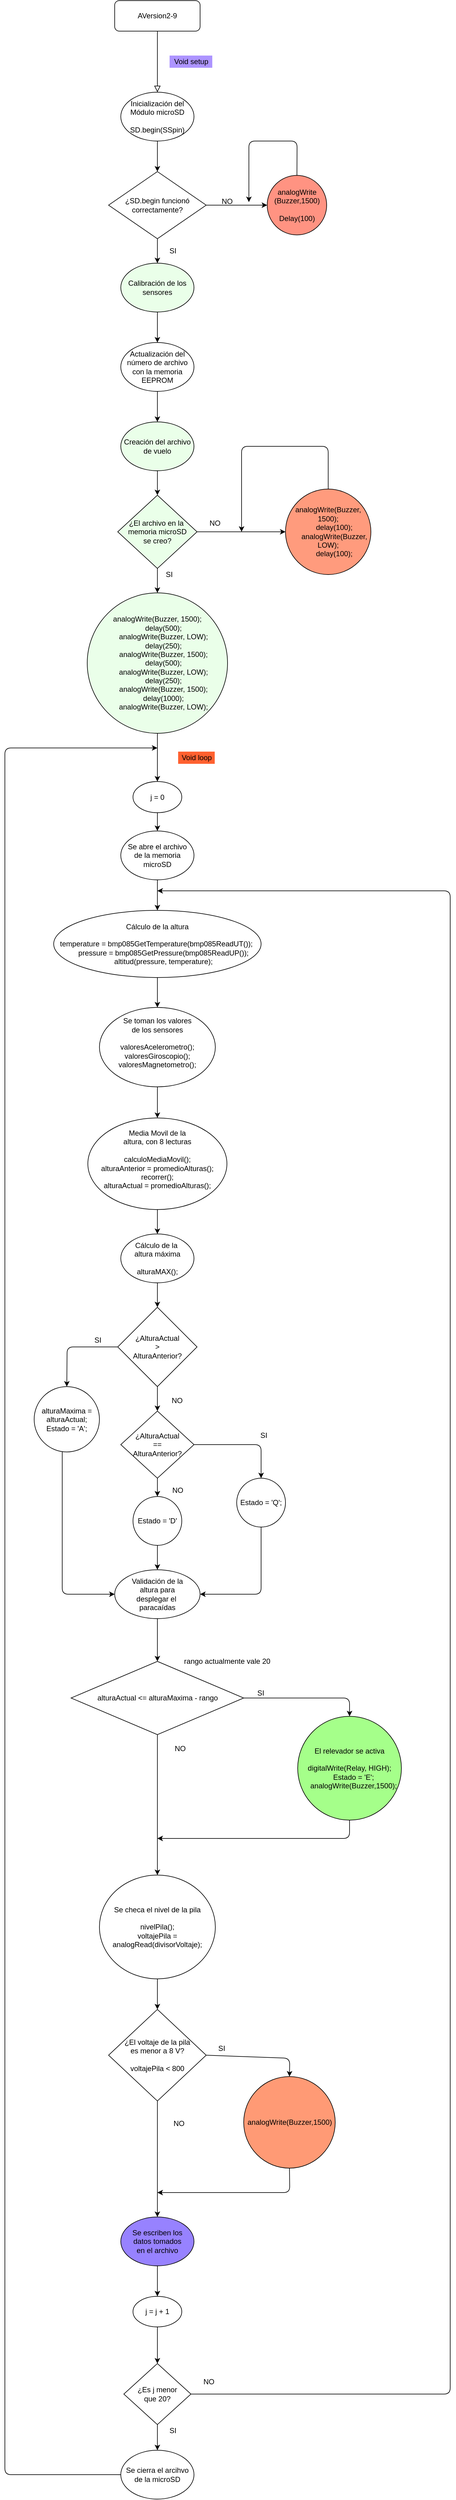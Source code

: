 <mxfile version="12.9.3" type="device"><diagram id="C5RBs43oDa-KdzZeNtuy" name="Page-1"><mxGraphModel dx="1935" dy="510" grid="1" gridSize="10" guides="1" tooltips="1" connect="1" arrows="1" fold="1" page="1" pageScale="1" pageWidth="827" pageHeight="1169" math="0" shadow="0"><root><mxCell id="WIyWlLk6GJQsqaUBKTNV-0"/><mxCell id="WIyWlLk6GJQsqaUBKTNV-1" parent="WIyWlLk6GJQsqaUBKTNV-0"/><mxCell id="WIyWlLk6GJQsqaUBKTNV-2" value="" style="rounded=0;html=1;jettySize=auto;orthogonalLoop=1;fontSize=11;endArrow=block;endFill=0;endSize=8;strokeWidth=1;shadow=0;labelBackgroundColor=none;edgeStyle=orthogonalEdgeStyle;entryX=0.5;entryY=0;entryDx=0;entryDy=0;" parent="WIyWlLk6GJQsqaUBKTNV-1" source="WIyWlLk6GJQsqaUBKTNV-3" target="yHMhaq5Iw6alhSPbs9DJ-1" edge="1"><mxGeometry relative="1" as="geometry"><mxPoint x="220" y="170" as="targetPoint"/></mxGeometry></mxCell><mxCell id="WIyWlLk6GJQsqaUBKTNV-3" value="AVersion2-9" style="rounded=1;whiteSpace=wrap;html=1;fontSize=12;glass=0;strokeWidth=1;shadow=0;" parent="WIyWlLk6GJQsqaUBKTNV-1" vertex="1"><mxGeometry x="150" y="40" width="140" height="50" as="geometry"/></mxCell><mxCell id="yHMhaq5Iw6alhSPbs9DJ-1" value="Inicialización del Módulo microSD&lt;br&gt;&lt;br&gt;SD.begin(SSpin)" style="ellipse;whiteSpace=wrap;html=1;" vertex="1" parent="WIyWlLk6GJQsqaUBKTNV-1"><mxGeometry x="160" y="190" width="120" height="80" as="geometry"/></mxCell><mxCell id="yHMhaq5Iw6alhSPbs9DJ-4" value="Void setup" style="text;html=1;align=center;verticalAlign=middle;resizable=0;points=[];autosize=1;fillColor=#AD94FF;" vertex="1" parent="WIyWlLk6GJQsqaUBKTNV-1"><mxGeometry x="240" y="130" width="70" height="20" as="geometry"/></mxCell><mxCell id="yHMhaq5Iw6alhSPbs9DJ-5" value="¿SD.begin funcionó correctamente?" style="rhombus;whiteSpace=wrap;html=1;" vertex="1" parent="WIyWlLk6GJQsqaUBKTNV-1"><mxGeometry x="140" y="320" width="160" height="110" as="geometry"/></mxCell><mxCell id="yHMhaq5Iw6alhSPbs9DJ-6" value="" style="endArrow=classic;html=1;" edge="1" parent="WIyWlLk6GJQsqaUBKTNV-1" source="yHMhaq5Iw6alhSPbs9DJ-1" target="yHMhaq5Iw6alhSPbs9DJ-5"><mxGeometry width="50" height="50" relative="1" as="geometry"><mxPoint x="320" y="280" as="sourcePoint"/><mxPoint x="370" y="230" as="targetPoint"/></mxGeometry></mxCell><mxCell id="yHMhaq5Iw6alhSPbs9DJ-7" value="analogWrite&lt;br&gt;(Buzzer,1500)&lt;br&gt;&lt;br&gt;Delay(100)" style="ellipse;whiteSpace=wrap;html=1;aspect=fixed;fillColor=#FF9382;" vertex="1" parent="WIyWlLk6GJQsqaUBKTNV-1"><mxGeometry x="400" y="326.25" width="97.5" height="97.5" as="geometry"/></mxCell><mxCell id="yHMhaq5Iw6alhSPbs9DJ-8" value="" style="endArrow=classic;html=1;exitX=1;exitY=0.5;exitDx=0;exitDy=0;entryX=0;entryY=0.5;entryDx=0;entryDy=0;" edge="1" parent="WIyWlLk6GJQsqaUBKTNV-1" source="yHMhaq5Iw6alhSPbs9DJ-5" target="yHMhaq5Iw6alhSPbs9DJ-7"><mxGeometry width="50" height="50" relative="1" as="geometry"><mxPoint x="320" y="460" as="sourcePoint"/><mxPoint x="370" y="410" as="targetPoint"/></mxGeometry></mxCell><mxCell id="yHMhaq5Iw6alhSPbs9DJ-9" value="NO" style="text;html=1;align=center;verticalAlign=middle;resizable=0;points=[];autosize=1;" vertex="1" parent="WIyWlLk6GJQsqaUBKTNV-1"><mxGeometry x="319" y="359" width="30" height="20" as="geometry"/></mxCell><mxCell id="yHMhaq5Iw6alhSPbs9DJ-14" value="" style="endArrow=classic;html=1;exitX=0.5;exitY=0;exitDx=0;exitDy=0;" edge="1" parent="WIyWlLk6GJQsqaUBKTNV-1" source="yHMhaq5Iw6alhSPbs9DJ-7"><mxGeometry width="50" height="50" relative="1" as="geometry"><mxPoint x="370" y="290" as="sourcePoint"/><mxPoint x="370" y="370" as="targetPoint"/><Array as="points"><mxPoint x="449" y="270"/><mxPoint x="370" y="270"/></Array></mxGeometry></mxCell><mxCell id="yHMhaq5Iw6alhSPbs9DJ-61" value="" style="edgeStyle=orthogonalEdgeStyle;rounded=0;orthogonalLoop=1;jettySize=auto;html=1;" edge="1" parent="WIyWlLk6GJQsqaUBKTNV-1" source="yHMhaq5Iw6alhSPbs9DJ-16" target="yHMhaq5Iw6alhSPbs9DJ-59"><mxGeometry relative="1" as="geometry"/></mxCell><mxCell id="yHMhaq5Iw6alhSPbs9DJ-16" value="Calibración de los&lt;br&gt;sensores" style="ellipse;whiteSpace=wrap;html=1;fillColor=#EAFFE9;" vertex="1" parent="WIyWlLk6GJQsqaUBKTNV-1"><mxGeometry x="160" y="470" width="120" height="80" as="geometry"/></mxCell><mxCell id="yHMhaq5Iw6alhSPbs9DJ-17" value="" style="endArrow=classic;html=1;exitX=0.5;exitY=1;exitDx=0;exitDy=0;entryX=0.5;entryY=0;entryDx=0;entryDy=0;" edge="1" parent="WIyWlLk6GJQsqaUBKTNV-1" source="yHMhaq5Iw6alhSPbs9DJ-5" target="yHMhaq5Iw6alhSPbs9DJ-16"><mxGeometry width="50" height="50" relative="1" as="geometry"><mxPoint x="320" y="510" as="sourcePoint"/><mxPoint x="370" y="460" as="targetPoint"/></mxGeometry></mxCell><mxCell id="yHMhaq5Iw6alhSPbs9DJ-18" value="Creación del archivo&lt;br&gt;de vuelo" style="ellipse;whiteSpace=wrap;html=1;fillColor=#EAFFE9;" vertex="1" parent="WIyWlLk6GJQsqaUBKTNV-1"><mxGeometry x="160" y="730" width="120" height="80" as="geometry"/></mxCell><mxCell id="yHMhaq5Iw6alhSPbs9DJ-20" value="SI" style="text;html=1;align=center;verticalAlign=middle;resizable=0;points=[];autosize=1;" vertex="1" parent="WIyWlLk6GJQsqaUBKTNV-1"><mxGeometry x="230" y="440" width="30" height="20" as="geometry"/></mxCell><mxCell id="yHMhaq5Iw6alhSPbs9DJ-21" value="¿El archivo en la&amp;nbsp;&lt;br&gt;memoria microSD&lt;br&gt;se creo?" style="rhombus;whiteSpace=wrap;html=1;fillColor=#EAFFE9;" vertex="1" parent="WIyWlLk6GJQsqaUBKTNV-1"><mxGeometry x="155" y="850" width="130" height="120" as="geometry"/></mxCell><mxCell id="yHMhaq5Iw6alhSPbs9DJ-22" value="" style="endArrow=classic;html=1;exitX=0.5;exitY=1;exitDx=0;exitDy=0;entryX=0.5;entryY=0;entryDx=0;entryDy=0;" edge="1" parent="WIyWlLk6GJQsqaUBKTNV-1" source="yHMhaq5Iw6alhSPbs9DJ-18" target="yHMhaq5Iw6alhSPbs9DJ-21"><mxGeometry width="50" height="50" relative="1" as="geometry"><mxPoint x="320" y="860" as="sourcePoint"/><mxPoint x="370" y="810" as="targetPoint"/></mxGeometry></mxCell><mxCell id="yHMhaq5Iw6alhSPbs9DJ-23" value="&lt;div&gt;analogWrite(Buzzer, 1500);&lt;/div&gt;&lt;div&gt;&amp;nbsp; &amp;nbsp; &amp;nbsp; delay(100);&lt;/div&gt;&lt;div&gt;&amp;nbsp; &amp;nbsp; &amp;nbsp; analogWrite(Buzzer, LOW);&lt;/div&gt;&lt;div&gt;&amp;nbsp; &amp;nbsp; &amp;nbsp; delay(100);&lt;/div&gt;" style="ellipse;whiteSpace=wrap;html=1;aspect=fixed;fillColor=#FF9B7D;" vertex="1" parent="WIyWlLk6GJQsqaUBKTNV-1"><mxGeometry x="430" y="840" width="140" height="140" as="geometry"/></mxCell><mxCell id="yHMhaq5Iw6alhSPbs9DJ-24" value="" style="endArrow=classic;html=1;exitX=1;exitY=0.5;exitDx=0;exitDy=0;entryX=0;entryY=0.5;entryDx=0;entryDy=0;" edge="1" parent="WIyWlLk6GJQsqaUBKTNV-1" source="yHMhaq5Iw6alhSPbs9DJ-21" target="yHMhaq5Iw6alhSPbs9DJ-23"><mxGeometry width="50" height="50" relative="1" as="geometry"><mxPoint x="320" y="930" as="sourcePoint"/><mxPoint x="414" y="910" as="targetPoint"/></mxGeometry></mxCell><mxCell id="yHMhaq5Iw6alhSPbs9DJ-25" value="NO" style="text;html=1;align=center;verticalAlign=middle;resizable=0;points=[];autosize=1;" vertex="1" parent="WIyWlLk6GJQsqaUBKTNV-1"><mxGeometry x="299" y="886" width="30" height="20" as="geometry"/></mxCell><mxCell id="yHMhaq5Iw6alhSPbs9DJ-28" value="" style="endArrow=classic;html=1;exitX=0.5;exitY=0;exitDx=0;exitDy=0;" edge="1" parent="WIyWlLk6GJQsqaUBKTNV-1" source="yHMhaq5Iw6alhSPbs9DJ-23"><mxGeometry width="50" height="50" relative="1" as="geometry"><mxPoint x="497.5" y="640" as="sourcePoint"/><mxPoint x="358" y="910" as="targetPoint"/><Array as="points"><mxPoint x="500" y="770"/><mxPoint x="358" y="770"/></Array></mxGeometry></mxCell><mxCell id="yHMhaq5Iw6alhSPbs9DJ-29" value="&lt;div&gt;analogWrite(Buzzer, 1500);&lt;/div&gt;&lt;div&gt;&amp;nbsp; &amp;nbsp; &amp;nbsp; delay(500);&lt;/div&gt;&lt;div&gt;&amp;nbsp; &amp;nbsp; &amp;nbsp; analogWrite(Buzzer, LOW);&lt;/div&gt;&lt;div&gt;&amp;nbsp; &amp;nbsp; &amp;nbsp; delay(250);&lt;/div&gt;&lt;div&gt;&amp;nbsp; &amp;nbsp; &amp;nbsp; analogWrite(Buzzer, 1500);&lt;/div&gt;&lt;div&gt;&amp;nbsp; &amp;nbsp; &amp;nbsp; delay(500);&lt;/div&gt;&lt;div&gt;&amp;nbsp; &amp;nbsp; &amp;nbsp; analogWrite(Buzzer, LOW);&lt;/div&gt;&lt;div&gt;&amp;nbsp; &amp;nbsp; &amp;nbsp; delay(250);&lt;/div&gt;&lt;div&gt;&amp;nbsp; &amp;nbsp; &amp;nbsp; analogWrite(Buzzer, 1500);&lt;/div&gt;&lt;div&gt;&amp;nbsp; &amp;nbsp; &amp;nbsp; delay(1000);&lt;/div&gt;&lt;div&gt;&amp;nbsp; &amp;nbsp; &amp;nbsp; analogWrite(Buzzer, LOW);&lt;/div&gt;" style="ellipse;whiteSpace=wrap;html=1;aspect=fixed;fillColor=#EAFFE9;" vertex="1" parent="WIyWlLk6GJQsqaUBKTNV-1"><mxGeometry x="105" y="1010" width="230" height="230" as="geometry"/></mxCell><mxCell id="yHMhaq5Iw6alhSPbs9DJ-30" value="" style="endArrow=classic;html=1;exitX=0.5;exitY=1;exitDx=0;exitDy=0;entryX=0.5;entryY=0;entryDx=0;entryDy=0;" edge="1" parent="WIyWlLk6GJQsqaUBKTNV-1" source="yHMhaq5Iw6alhSPbs9DJ-21" target="yHMhaq5Iw6alhSPbs9DJ-29"><mxGeometry width="50" height="50" relative="1" as="geometry"><mxPoint x="210" y="1100" as="sourcePoint"/><mxPoint x="260" y="1050" as="targetPoint"/></mxGeometry></mxCell><mxCell id="yHMhaq5Iw6alhSPbs9DJ-31" value="" style="endArrow=classic;html=1;exitX=0.5;exitY=1;exitDx=0;exitDy=0;entryX=0.5;entryY=0;entryDx=0;entryDy=0;" edge="1" parent="WIyWlLk6GJQsqaUBKTNV-1" source="yHMhaq5Iw6alhSPbs9DJ-36" target="yHMhaq5Iw6alhSPbs9DJ-35"><mxGeometry width="50" height="50" relative="1" as="geometry"><mxPoint x="210" y="1180" as="sourcePoint"/><mxPoint x="220" y="1350" as="targetPoint"/></mxGeometry></mxCell><mxCell id="yHMhaq5Iw6alhSPbs9DJ-32" value="Void loop" style="text;html=1;align=center;verticalAlign=middle;resizable=0;points=[];autosize=1;fillColor=#FF6130;" vertex="1" parent="WIyWlLk6GJQsqaUBKTNV-1"><mxGeometry x="254" y="1270" width="60" height="20" as="geometry"/></mxCell><mxCell id="yHMhaq5Iw6alhSPbs9DJ-35" value="Se abre el archivo&lt;br&gt;de la memoria&lt;br&gt;microSD" style="ellipse;whiteSpace=wrap;html=1;fillColor=#FFFFFF;" vertex="1" parent="WIyWlLk6GJQsqaUBKTNV-1"><mxGeometry x="160" y="1400" width="120" height="80" as="geometry"/></mxCell><mxCell id="yHMhaq5Iw6alhSPbs9DJ-36" value="j = 0" style="ellipse;whiteSpace=wrap;html=1;fillColor=#FFFFFF;" vertex="1" parent="WIyWlLk6GJQsqaUBKTNV-1"><mxGeometry x="180" y="1319" width="80" height="51" as="geometry"/></mxCell><mxCell id="yHMhaq5Iw6alhSPbs9DJ-37" value="" style="endArrow=classic;html=1;exitX=0.5;exitY=1;exitDx=0;exitDy=0;entryX=0.5;entryY=0;entryDx=0;entryDy=0;" edge="1" parent="WIyWlLk6GJQsqaUBKTNV-1" source="yHMhaq5Iw6alhSPbs9DJ-29" target="yHMhaq5Iw6alhSPbs9DJ-36"><mxGeometry width="50" height="50" relative="1" as="geometry"><mxPoint x="220" y="1250" as="sourcePoint"/><mxPoint x="220" y="1470" as="targetPoint"/></mxGeometry></mxCell><mxCell id="yHMhaq5Iw6alhSPbs9DJ-65" value="" style="edgeStyle=orthogonalEdgeStyle;rounded=0;orthogonalLoop=1;jettySize=auto;html=1;" edge="1" parent="WIyWlLk6GJQsqaUBKTNV-1" source="yHMhaq5Iw6alhSPbs9DJ-38" target="yHMhaq5Iw6alhSPbs9DJ-64"><mxGeometry relative="1" as="geometry"/></mxCell><mxCell id="yHMhaq5Iw6alhSPbs9DJ-38" value="Cálculo de la altura&lt;br&gt;&lt;br&gt;&lt;div&gt;temperature = bmp085GetTemperature(bmp085ReadUT());&amp;nbsp;&lt;/div&gt;&lt;div&gt;&amp;nbsp; &amp;nbsp; &amp;nbsp; pressure = bmp085GetPressure(bmp085ReadUP());&lt;/div&gt;&lt;div&gt;&amp;nbsp; &amp;nbsp; &amp;nbsp; altitud(pressure, temperature);&lt;/div&gt;" style="ellipse;whiteSpace=wrap;html=1;fillColor=#FFFFFF;" vertex="1" parent="WIyWlLk6GJQsqaUBKTNV-1"><mxGeometry x="50" y="1530" width="340" height="110" as="geometry"/></mxCell><mxCell id="yHMhaq5Iw6alhSPbs9DJ-39" value="" style="endArrow=classic;html=1;exitX=0.5;exitY=1;exitDx=0;exitDy=0;" edge="1" parent="WIyWlLk6GJQsqaUBKTNV-1" source="yHMhaq5Iw6alhSPbs9DJ-35" target="yHMhaq5Iw6alhSPbs9DJ-38"><mxGeometry width="50" height="50" relative="1" as="geometry"><mxPoint x="220" y="1470" as="sourcePoint"/><mxPoint x="270" y="1420" as="targetPoint"/></mxGeometry></mxCell><mxCell id="yHMhaq5Iw6alhSPbs9DJ-44" value="" style="edgeStyle=orthogonalEdgeStyle;rounded=0;orthogonalLoop=1;jettySize=auto;html=1;exitX=0.5;exitY=1;exitDx=0;exitDy=0;" edge="1" parent="WIyWlLk6GJQsqaUBKTNV-1" source="yHMhaq5Iw6alhSPbs9DJ-40" target="yHMhaq5Iw6alhSPbs9DJ-42"><mxGeometry relative="1" as="geometry"><mxPoint x="224" y="3850" as="sourcePoint"/></mxGeometry></mxCell><mxCell id="yHMhaq5Iw6alhSPbs9DJ-40" value="Se escriben los&lt;br&gt;datos tomados&lt;br&gt;en el archivo" style="ellipse;whiteSpace=wrap;html=1;fillColor=#9782FF;" vertex="1" parent="WIyWlLk6GJQsqaUBKTNV-1"><mxGeometry x="160" y="3670" width="120" height="80" as="geometry"/></mxCell><mxCell id="yHMhaq5Iw6alhSPbs9DJ-46" value="" style="edgeStyle=orthogonalEdgeStyle;rounded=0;orthogonalLoop=1;jettySize=auto;html=1;" edge="1" parent="WIyWlLk6GJQsqaUBKTNV-1" source="yHMhaq5Iw6alhSPbs9DJ-42" target="yHMhaq5Iw6alhSPbs9DJ-45"><mxGeometry relative="1" as="geometry"/></mxCell><mxCell id="yHMhaq5Iw6alhSPbs9DJ-42" value="j = j + 1" style="ellipse;whiteSpace=wrap;html=1;fillColor=#FFFFFF;" vertex="1" parent="WIyWlLk6GJQsqaUBKTNV-1"><mxGeometry x="180" y="3800" width="80" height="50" as="geometry"/></mxCell><mxCell id="yHMhaq5Iw6alhSPbs9DJ-51" value="" style="edgeStyle=orthogonalEdgeStyle;rounded=0;orthogonalLoop=1;jettySize=auto;html=1;" edge="1" parent="WIyWlLk6GJQsqaUBKTNV-1" source="yHMhaq5Iw6alhSPbs9DJ-45" target="yHMhaq5Iw6alhSPbs9DJ-50"><mxGeometry relative="1" as="geometry"/></mxCell><mxCell id="yHMhaq5Iw6alhSPbs9DJ-45" value="¿Es j menor&lt;br&gt;que 20?" style="rhombus;whiteSpace=wrap;html=1;fillColor=#FFFFFF;" vertex="1" parent="WIyWlLk6GJQsqaUBKTNV-1"><mxGeometry x="165" y="3910" width="110" height="100" as="geometry"/></mxCell><mxCell id="yHMhaq5Iw6alhSPbs9DJ-49" value="NO" style="text;html=1;align=center;verticalAlign=middle;resizable=0;points=[];autosize=1;" vertex="1" parent="WIyWlLk6GJQsqaUBKTNV-1"><mxGeometry x="289" y="3930" width="30" height="20" as="geometry"/></mxCell><mxCell id="yHMhaq5Iw6alhSPbs9DJ-50" value="Se cierra el arcihvo&lt;br&gt;de la microSD" style="ellipse;whiteSpace=wrap;html=1;fillColor=#FFFFFF;" vertex="1" parent="WIyWlLk6GJQsqaUBKTNV-1"><mxGeometry x="160" y="4052" width="120" height="80" as="geometry"/></mxCell><mxCell id="yHMhaq5Iw6alhSPbs9DJ-52" value="SI" style="text;html=1;align=center;verticalAlign=middle;resizable=0;points=[];autosize=1;" vertex="1" parent="WIyWlLk6GJQsqaUBKTNV-1"><mxGeometry x="230" y="4010" width="30" height="20" as="geometry"/></mxCell><mxCell id="yHMhaq5Iw6alhSPbs9DJ-62" value="" style="edgeStyle=orthogonalEdgeStyle;rounded=0;orthogonalLoop=1;jettySize=auto;html=1;" edge="1" parent="WIyWlLk6GJQsqaUBKTNV-1" source="yHMhaq5Iw6alhSPbs9DJ-59" target="yHMhaq5Iw6alhSPbs9DJ-18"><mxGeometry relative="1" as="geometry"/></mxCell><mxCell id="yHMhaq5Iw6alhSPbs9DJ-59" value="Actualización del&lt;br&gt;número de archivo&lt;br&gt;con la memoria&lt;br&gt;EEPROM" style="ellipse;whiteSpace=wrap;html=1;fillColor=#FFFFFF;" vertex="1" parent="WIyWlLk6GJQsqaUBKTNV-1"><mxGeometry x="160" y="600" width="120" height="80" as="geometry"/></mxCell><mxCell id="yHMhaq5Iw6alhSPbs9DJ-63" value="SI" style="text;html=1;align=center;verticalAlign=middle;resizable=0;points=[];autosize=1;" vertex="1" parent="WIyWlLk6GJQsqaUBKTNV-1"><mxGeometry x="224" y="970" width="30" height="20" as="geometry"/></mxCell><mxCell id="yHMhaq5Iw6alhSPbs9DJ-67" value="" style="edgeStyle=orthogonalEdgeStyle;rounded=0;orthogonalLoop=1;jettySize=auto;html=1;" edge="1" parent="WIyWlLk6GJQsqaUBKTNV-1" source="yHMhaq5Iw6alhSPbs9DJ-64" target="yHMhaq5Iw6alhSPbs9DJ-66"><mxGeometry relative="1" as="geometry"/></mxCell><mxCell id="yHMhaq5Iw6alhSPbs9DJ-64" value="Se toman los valores&lt;br&gt;de los sensores&lt;br&gt;&lt;br&gt;&lt;div&gt;valoresAcelerometro();&lt;/div&gt;&lt;div&gt;valoresGiroscopio();&lt;br&gt;&lt;/div&gt;&lt;div&gt;valoresMagnetometro();&lt;br&gt;&lt;/div&gt;&lt;div&gt;&lt;br&gt;&lt;/div&gt;" style="ellipse;whiteSpace=wrap;html=1;fillColor=#FFFFFF;" vertex="1" parent="WIyWlLk6GJQsqaUBKTNV-1"><mxGeometry x="125" y="1689" width="190" height="130" as="geometry"/></mxCell><mxCell id="yHMhaq5Iw6alhSPbs9DJ-70" value="" style="edgeStyle=orthogonalEdgeStyle;rounded=0;orthogonalLoop=1;jettySize=auto;html=1;" edge="1" parent="WIyWlLk6GJQsqaUBKTNV-1" source="yHMhaq5Iw6alhSPbs9DJ-66" target="yHMhaq5Iw6alhSPbs9DJ-69"><mxGeometry relative="1" as="geometry"/></mxCell><mxCell id="yHMhaq5Iw6alhSPbs9DJ-66" value="Media Movil de la&lt;br&gt;altura, con 8 lecturas&lt;br&gt;&lt;br&gt;calculoMediaMovil();&lt;br&gt;alturaAnterior = promedioAlturas();&lt;br&gt;recorrer();&lt;br&gt;alturaActual = promedioAlturas();&lt;br&gt;&lt;br&gt;" style="ellipse;whiteSpace=wrap;html=1;fillColor=#FFFFFF;" vertex="1" parent="WIyWlLk6GJQsqaUBKTNV-1"><mxGeometry x="106" y="1870" width="228" height="150" as="geometry"/></mxCell><mxCell id="yHMhaq5Iw6alhSPbs9DJ-73" value="" style="edgeStyle=orthogonalEdgeStyle;rounded=0;orthogonalLoop=1;jettySize=auto;html=1;" edge="1" parent="WIyWlLk6GJQsqaUBKTNV-1" source="yHMhaq5Iw6alhSPbs9DJ-69" target="yHMhaq5Iw6alhSPbs9DJ-72"><mxGeometry relative="1" as="geometry"/></mxCell><mxCell id="yHMhaq5Iw6alhSPbs9DJ-69" value="Cálculo de la&amp;nbsp;&lt;br&gt;altura máxima&lt;br&gt;&lt;br&gt;alturaMAX();" style="ellipse;whiteSpace=wrap;html=1;fillColor=#FFFFFF;" vertex="1" parent="WIyWlLk6GJQsqaUBKTNV-1"><mxGeometry x="160" y="2060" width="120" height="80" as="geometry"/></mxCell><mxCell id="yHMhaq5Iw6alhSPbs9DJ-75" value="" style="edgeStyle=orthogonalEdgeStyle;rounded=0;orthogonalLoop=1;jettySize=auto;html=1;" edge="1" parent="WIyWlLk6GJQsqaUBKTNV-1" source="yHMhaq5Iw6alhSPbs9DJ-72" target="yHMhaq5Iw6alhSPbs9DJ-74"><mxGeometry relative="1" as="geometry"/></mxCell><mxCell id="yHMhaq5Iw6alhSPbs9DJ-72" value="¿AlturaActual&lt;br&gt;&amp;gt;&lt;br&gt;AlturaAnterior?" style="rhombus;whiteSpace=wrap;html=1;fillColor=#FFFFFF;" vertex="1" parent="WIyWlLk6GJQsqaUBKTNV-1"><mxGeometry x="155" y="2180" width="130" height="130" as="geometry"/></mxCell><mxCell id="yHMhaq5Iw6alhSPbs9DJ-85" value="" style="edgeStyle=orthogonalEdgeStyle;rounded=0;orthogonalLoop=1;jettySize=auto;html=1;" edge="1" parent="WIyWlLk6GJQsqaUBKTNV-1" source="yHMhaq5Iw6alhSPbs9DJ-74" target="yHMhaq5Iw6alhSPbs9DJ-84"><mxGeometry relative="1" as="geometry"/></mxCell><mxCell id="yHMhaq5Iw6alhSPbs9DJ-74" value="&lt;span style=&quot;white-space: normal&quot;&gt;¿AlturaActual&lt;/span&gt;&lt;br style=&quot;white-space: normal&quot;&gt;==&lt;br style=&quot;white-space: normal&quot;&gt;&lt;span style=&quot;white-space: normal&quot;&gt;AlturaAnterior?&lt;/span&gt;" style="rhombus;whiteSpace=wrap;html=1;fillColor=#FFFFFF;" vertex="1" parent="WIyWlLk6GJQsqaUBKTNV-1"><mxGeometry x="160" y="2350" width="120" height="110" as="geometry"/></mxCell><mxCell id="yHMhaq5Iw6alhSPbs9DJ-76" value="NO" style="text;html=1;align=center;verticalAlign=middle;resizable=0;points=[];autosize=1;" vertex="1" parent="WIyWlLk6GJQsqaUBKTNV-1"><mxGeometry x="237" y="2323" width="30" height="20" as="geometry"/></mxCell><mxCell id="yHMhaq5Iw6alhSPbs9DJ-77" value="NO" style="text;html=1;align=center;verticalAlign=middle;resizable=0;points=[];autosize=1;" vertex="1" parent="WIyWlLk6GJQsqaUBKTNV-1"><mxGeometry x="238" y="2470" width="30" height="20" as="geometry"/></mxCell><mxCell id="yHMhaq5Iw6alhSPbs9DJ-78" value="&lt;div&gt;alturaMaxima = alturaActual;&lt;/div&gt;&lt;div&gt;Estado = 'A';&lt;/div&gt;" style="ellipse;whiteSpace=wrap;html=1;aspect=fixed;fillColor=#FFFFFF;" vertex="1" parent="WIyWlLk6GJQsqaUBKTNV-1"><mxGeometry x="18" y="2310" width="107" height="107" as="geometry"/></mxCell><mxCell id="yHMhaq5Iw6alhSPbs9DJ-79" value="" style="endArrow=classic;html=1;exitX=0;exitY=0.5;exitDx=0;exitDy=0;entryX=0.5;entryY=0;entryDx=0;entryDy=0;" edge="1" parent="WIyWlLk6GJQsqaUBKTNV-1" source="yHMhaq5Iw6alhSPbs9DJ-72" target="yHMhaq5Iw6alhSPbs9DJ-78"><mxGeometry width="50" height="50" relative="1" as="geometry"><mxPoint x="160" y="2350" as="sourcePoint"/><mxPoint x="210" y="2300" as="targetPoint"/><Array as="points"><mxPoint x="72" y="2245"/></Array></mxGeometry></mxCell><mxCell id="yHMhaq5Iw6alhSPbs9DJ-80" value="SI" style="text;html=1;align=center;verticalAlign=middle;resizable=0;points=[];autosize=1;" vertex="1" parent="WIyWlLk6GJQsqaUBKTNV-1"><mxGeometry x="107" y="2224" width="30" height="20" as="geometry"/></mxCell><mxCell id="yHMhaq5Iw6alhSPbs9DJ-81" value="Estado = 'Q';" style="ellipse;whiteSpace=wrap;html=1;aspect=fixed;fillColor=#FFFFFF;" vertex="1" parent="WIyWlLk6GJQsqaUBKTNV-1"><mxGeometry x="350" y="2460" width="80" height="80" as="geometry"/></mxCell><mxCell id="yHMhaq5Iw6alhSPbs9DJ-82" value="" style="endArrow=classic;html=1;exitX=1;exitY=0.5;exitDx=0;exitDy=0;entryX=0.5;entryY=0;entryDx=0;entryDy=0;" edge="1" parent="WIyWlLk6GJQsqaUBKTNV-1" source="yHMhaq5Iw6alhSPbs9DJ-74" target="yHMhaq5Iw6alhSPbs9DJ-81"><mxGeometry width="50" height="50" relative="1" as="geometry"><mxPoint x="230" y="2400" as="sourcePoint"/><mxPoint x="280" y="2350" as="targetPoint"/><Array as="points"><mxPoint x="390" y="2405"/></Array></mxGeometry></mxCell><mxCell id="yHMhaq5Iw6alhSPbs9DJ-83" value="SI" style="text;html=1;align=center;verticalAlign=middle;resizable=0;points=[];autosize=1;" vertex="1" parent="WIyWlLk6GJQsqaUBKTNV-1"><mxGeometry x="379" y="2380" width="30" height="20" as="geometry"/></mxCell><mxCell id="yHMhaq5Iw6alhSPbs9DJ-89" value="" style="edgeStyle=orthogonalEdgeStyle;rounded=0;orthogonalLoop=1;jettySize=auto;html=1;" edge="1" parent="WIyWlLk6GJQsqaUBKTNV-1" source="yHMhaq5Iw6alhSPbs9DJ-84" target="yHMhaq5Iw6alhSPbs9DJ-88"><mxGeometry relative="1" as="geometry"/></mxCell><mxCell id="yHMhaq5Iw6alhSPbs9DJ-84" value="Estado = 'D'" style="ellipse;whiteSpace=wrap;html=1;aspect=fixed;fillColor=#FFFFFF;" vertex="1" parent="WIyWlLk6GJQsqaUBKTNV-1"><mxGeometry x="180" y="2490" width="80" height="80" as="geometry"/></mxCell><mxCell id="yHMhaq5Iw6alhSPbs9DJ-91" value="" style="edgeStyle=orthogonalEdgeStyle;rounded=0;orthogonalLoop=1;jettySize=auto;html=1;" edge="1" parent="WIyWlLk6GJQsqaUBKTNV-1" source="yHMhaq5Iw6alhSPbs9DJ-88" target="yHMhaq5Iw6alhSPbs9DJ-90"><mxGeometry relative="1" as="geometry"/></mxCell><mxCell id="yHMhaq5Iw6alhSPbs9DJ-88" value="Validación de la&lt;br&gt;altura para&lt;br&gt;desplegar el&amp;nbsp;&lt;br&gt;paracaídas" style="ellipse;whiteSpace=wrap;html=1;fillColor=#FFFFFF;" vertex="1" parent="WIyWlLk6GJQsqaUBKTNV-1"><mxGeometry x="150" y="2610" width="140" height="80" as="geometry"/></mxCell><mxCell id="yHMhaq5Iw6alhSPbs9DJ-97" value="" style="edgeStyle=orthogonalEdgeStyle;rounded=0;orthogonalLoop=1;jettySize=auto;html=1;" edge="1" parent="WIyWlLk6GJQsqaUBKTNV-1" source="yHMhaq5Iw6alhSPbs9DJ-90" target="yHMhaq5Iw6alhSPbs9DJ-96"><mxGeometry relative="1" as="geometry"/></mxCell><mxCell id="yHMhaq5Iw6alhSPbs9DJ-90" value="alturaActual &amp;lt;= alturaMaxima - rango" style="rhombus;whiteSpace=wrap;html=1;fillColor=#FFFFFF;" vertex="1" parent="WIyWlLk6GJQsqaUBKTNV-1"><mxGeometry x="78.5" y="2760" width="283" height="120" as="geometry"/></mxCell><mxCell id="yHMhaq5Iw6alhSPbs9DJ-92" value="rango actualmente vale 20" style="text;html=1;align=center;verticalAlign=middle;resizable=0;points=[];autosize=1;" vertex="1" parent="WIyWlLk6GJQsqaUBKTNV-1"><mxGeometry x="254" y="2750" width="160" height="20" as="geometry"/></mxCell><mxCell id="yHMhaq5Iw6alhSPbs9DJ-93" value="SI" style="text;html=1;align=center;verticalAlign=middle;resizable=0;points=[];autosize=1;" vertex="1" parent="WIyWlLk6GJQsqaUBKTNV-1"><mxGeometry x="374" y="2802" width="30" height="20" as="geometry"/></mxCell><mxCell id="yHMhaq5Iw6alhSPbs9DJ-94" value="El relevador se activa&lt;br&gt;&lt;br&gt;&lt;div&gt;digitalWrite(Relay, HIGH);&lt;/div&gt;&lt;div&gt;&amp;nbsp; &amp;nbsp; Estado = 'E';&lt;/div&gt;&lt;div&gt;&amp;nbsp; &amp;nbsp; analogWrite(Buzzer,1500);&lt;/div&gt;" style="ellipse;whiteSpace=wrap;html=1;aspect=fixed;fillColor=#A5FF8A;" vertex="1" parent="WIyWlLk6GJQsqaUBKTNV-1"><mxGeometry x="450" y="2850" width="170" height="170" as="geometry"/></mxCell><mxCell id="yHMhaq5Iw6alhSPbs9DJ-95" value="" style="endArrow=classic;html=1;exitX=1;exitY=0.5;exitDx=0;exitDy=0;entryX=0.5;entryY=0;entryDx=0;entryDy=0;" edge="1" parent="WIyWlLk6GJQsqaUBKTNV-1" source="yHMhaq5Iw6alhSPbs9DJ-90" target="yHMhaq5Iw6alhSPbs9DJ-94"><mxGeometry width="50" height="50" relative="1" as="geometry"><mxPoint x="360" y="2970" as="sourcePoint"/><mxPoint x="410" y="2920" as="targetPoint"/><Array as="points"><mxPoint x="535" y="2820"/></Array></mxGeometry></mxCell><mxCell id="yHMhaq5Iw6alhSPbs9DJ-104" value="" style="edgeStyle=orthogonalEdgeStyle;rounded=0;orthogonalLoop=1;jettySize=auto;html=1;" edge="1" parent="WIyWlLk6GJQsqaUBKTNV-1" source="yHMhaq5Iw6alhSPbs9DJ-96" target="yHMhaq5Iw6alhSPbs9DJ-103"><mxGeometry relative="1" as="geometry"/></mxCell><mxCell id="yHMhaq5Iw6alhSPbs9DJ-96" value="Se checa el nivel de la pila&lt;br&gt;&lt;br&gt;nivelPila();&lt;br&gt;voltajePila = analogRead(divisorVoltaje);" style="ellipse;whiteSpace=wrap;html=1;fillColor=#FFFFFF;" vertex="1" parent="WIyWlLk6GJQsqaUBKTNV-1"><mxGeometry x="125" y="3110" width="190" height="170" as="geometry"/></mxCell><mxCell id="yHMhaq5Iw6alhSPbs9DJ-98" value="NO" style="text;html=1;align=center;verticalAlign=middle;resizable=0;points=[];autosize=1;" vertex="1" parent="WIyWlLk6GJQsqaUBKTNV-1"><mxGeometry x="242" y="2893" width="30" height="20" as="geometry"/></mxCell><mxCell id="yHMhaq5Iw6alhSPbs9DJ-99" value="" style="endArrow=classic;html=1;exitX=0.5;exitY=1;exitDx=0;exitDy=0;" edge="1" parent="WIyWlLk6GJQsqaUBKTNV-1" source="yHMhaq5Iw6alhSPbs9DJ-94"><mxGeometry width="50" height="50" relative="1" as="geometry"><mxPoint x="300" y="3090" as="sourcePoint"/><mxPoint x="220" y="3050" as="targetPoint"/><Array as="points"><mxPoint x="535" y="3050"/></Array></mxGeometry></mxCell><mxCell id="yHMhaq5Iw6alhSPbs9DJ-100" value="" style="endArrow=classic;html=1;exitX=0.43;exitY=1;exitDx=0;exitDy=0;exitPerimeter=0;entryX=0;entryY=0.5;entryDx=0;entryDy=0;" edge="1" parent="WIyWlLk6GJQsqaUBKTNV-1" source="yHMhaq5Iw6alhSPbs9DJ-78" target="yHMhaq5Iw6alhSPbs9DJ-88"><mxGeometry width="50" height="50" relative="1" as="geometry"><mxPoint x="180" y="2530" as="sourcePoint"/><mxPoint x="230" y="2480" as="targetPoint"/><Array as="points"><mxPoint x="64" y="2650"/></Array></mxGeometry></mxCell><mxCell id="yHMhaq5Iw6alhSPbs9DJ-102" value="" style="endArrow=classic;html=1;exitX=0.5;exitY=1;exitDx=0;exitDy=0;entryX=1;entryY=0.5;entryDx=0;entryDy=0;" edge="1" parent="WIyWlLk6GJQsqaUBKTNV-1" source="yHMhaq5Iw6alhSPbs9DJ-81" target="yHMhaq5Iw6alhSPbs9DJ-88"><mxGeometry width="50" height="50" relative="1" as="geometry"><mxPoint x="180" y="2530" as="sourcePoint"/><mxPoint x="230" y="2480" as="targetPoint"/><Array as="points"><mxPoint x="390" y="2650"/></Array></mxGeometry></mxCell><mxCell id="yHMhaq5Iw6alhSPbs9DJ-103" value="¿El voltaje de la pila&lt;br&gt;es menor a 8 V?&lt;br&gt;&lt;br&gt;voltajePila &amp;lt; 800" style="rhombus;whiteSpace=wrap;html=1;fillColor=#FFFFFF;" vertex="1" parent="WIyWlLk6GJQsqaUBKTNV-1"><mxGeometry x="140" y="3330" width="160" height="150" as="geometry"/></mxCell><mxCell id="yHMhaq5Iw6alhSPbs9DJ-105" value="analogWrite(Buzzer,1500)" style="ellipse;whiteSpace=wrap;html=1;aspect=fixed;fillColor=#FF9A75;" vertex="1" parent="WIyWlLk6GJQsqaUBKTNV-1"><mxGeometry x="361.5" y="3440" width="150" height="150" as="geometry"/></mxCell><mxCell id="yHMhaq5Iw6alhSPbs9DJ-107" value="SI" style="text;html=1;align=center;verticalAlign=middle;resizable=0;points=[];autosize=1;" vertex="1" parent="WIyWlLk6GJQsqaUBKTNV-1"><mxGeometry x="310" y="3384" width="30" height="20" as="geometry"/></mxCell><mxCell id="yHMhaq5Iw6alhSPbs9DJ-109" value="" style="endArrow=classic;html=1;exitX=1;exitY=0.5;exitDx=0;exitDy=0;entryX=0.5;entryY=0;entryDx=0;entryDy=0;" edge="1" parent="WIyWlLk6GJQsqaUBKTNV-1" source="yHMhaq5Iw6alhSPbs9DJ-103" target="yHMhaq5Iw6alhSPbs9DJ-105"><mxGeometry width="50" height="50" relative="1" as="geometry"><mxPoint x="290" y="3530" as="sourcePoint"/><mxPoint x="340" y="3480" as="targetPoint"/><Array as="points"><mxPoint x="437" y="3410"/></Array></mxGeometry></mxCell><mxCell id="yHMhaq5Iw6alhSPbs9DJ-110" value="NO" style="text;html=1;align=center;verticalAlign=middle;resizable=0;points=[];autosize=1;" vertex="1" parent="WIyWlLk6GJQsqaUBKTNV-1"><mxGeometry x="240" y="3507" width="30" height="20" as="geometry"/></mxCell><mxCell id="yHMhaq5Iw6alhSPbs9DJ-111" value="" style="endArrow=classic;html=1;exitX=0.5;exitY=1;exitDx=0;exitDy=0;entryX=0.5;entryY=0;entryDx=0;entryDy=0;" edge="1" parent="WIyWlLk6GJQsqaUBKTNV-1" source="yHMhaq5Iw6alhSPbs9DJ-103" target="yHMhaq5Iw6alhSPbs9DJ-40"><mxGeometry width="50" height="50" relative="1" as="geometry"><mxPoint x="290" y="3600" as="sourcePoint"/><mxPoint x="340" y="3550" as="targetPoint"/></mxGeometry></mxCell><mxCell id="yHMhaq5Iw6alhSPbs9DJ-112" value="" style="endArrow=classic;html=1;exitX=0.5;exitY=1;exitDx=0;exitDy=0;" edge="1" parent="WIyWlLk6GJQsqaUBKTNV-1" source="yHMhaq5Iw6alhSPbs9DJ-105"><mxGeometry width="50" height="50" relative="1" as="geometry"><mxPoint x="290" y="3600" as="sourcePoint"/><mxPoint x="220" y="3630" as="targetPoint"/><Array as="points"><mxPoint x="437" y="3630"/></Array></mxGeometry></mxCell><mxCell id="yHMhaq5Iw6alhSPbs9DJ-113" value="" style="endArrow=classic;html=1;exitX=1;exitY=0.5;exitDx=0;exitDy=0;" edge="1" parent="WIyWlLk6GJQsqaUBKTNV-1" source="yHMhaq5Iw6alhSPbs9DJ-45"><mxGeometry width="50" height="50" relative="1" as="geometry"><mxPoint x="290" y="3920" as="sourcePoint"/><mxPoint x="220" y="1498" as="targetPoint"/><Array as="points"><mxPoint x="700" y="3960"/><mxPoint x="700" y="1498"/></Array></mxGeometry></mxCell><mxCell id="yHMhaq5Iw6alhSPbs9DJ-114" value="" style="endArrow=classic;html=1;exitX=0;exitY=0.5;exitDx=0;exitDy=0;" edge="1" parent="WIyWlLk6GJQsqaUBKTNV-1" source="yHMhaq5Iw6alhSPbs9DJ-50"><mxGeometry width="50" height="50" relative="1" as="geometry"><mxPoint x="-20" y="4010" as="sourcePoint"/><mxPoint x="220" y="1264" as="targetPoint"/><Array as="points"><mxPoint x="-30" y="4092"/><mxPoint x="-30" y="1264"/></Array></mxGeometry></mxCell></root></mxGraphModel></diagram></mxfile>